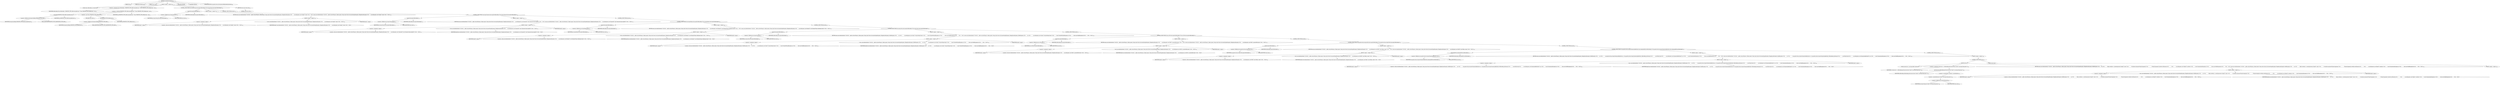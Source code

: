 digraph "createAttributeSetter" {  
"1200" [label = <(METHOD,createAttributeSetter)<SUB>696</SUB>> ]
"1201" [label = <(PARAM,this)<SUB>696</SUB>> ]
"1202" [label = <(PARAM,final Method m)<SUB>696</SUB>> ]
"1203" [label = <(PARAM,Class arg)<SUB>697</SUB>> ]
"1204" [label = <(BLOCK,&lt;empty&gt;,&lt;empty&gt;)<SUB>697</SUB>> ]
"1205" [label = <(LOCAL,Class reflectedArg: java.lang.Class)> ]
"1206" [label = <(&lt;operator&gt;.assignment,Class reflectedArg = PRIMITIVE_TYPE_MAP.containsKey(arg) ? (Class) PRIMITIVE_TYPE_MAP.get(arg) : arg)<SUB>700</SUB>> ]
"1207" [label = <(IDENTIFIER,reflectedArg,Class reflectedArg = PRIMITIVE_TYPE_MAP.containsKey(arg) ? (Class) PRIMITIVE_TYPE_MAP.get(arg) : arg)<SUB>700</SUB>> ]
"1208" [label = <(&lt;operator&gt;.conditional,PRIMITIVE_TYPE_MAP.containsKey(arg) ? (Class) PRIMITIVE_TYPE_MAP.get(arg) : arg)<SUB>700</SUB>> ]
"1209" [label = <(containsKey,PRIMITIVE_TYPE_MAP.containsKey(arg))<SUB>700</SUB>> ]
"1210" [label = <(&lt;operator&gt;.fieldAccess,IntrospectionHelper.PRIMITIVE_TYPE_MAP)<SUB>700</SUB>> ]
"1211" [label = <(IDENTIFIER,IntrospectionHelper,PRIMITIVE_TYPE_MAP.containsKey(arg))<SUB>700</SUB>> ]
"1212" [label = <(FIELD_IDENTIFIER,PRIMITIVE_TYPE_MAP,PRIMITIVE_TYPE_MAP)<SUB>700</SUB>> ]
"1213" [label = <(IDENTIFIER,arg,PRIMITIVE_TYPE_MAP.containsKey(arg))<SUB>700</SUB>> ]
"1214" [label = <(&lt;operator&gt;.cast,(Class) PRIMITIVE_TYPE_MAP.get(arg))<SUB>701</SUB>> ]
"1215" [label = <(TYPE_REF,Class,Class)<SUB>701</SUB>> ]
"1216" [label = <(get,PRIMITIVE_TYPE_MAP.get(arg))<SUB>701</SUB>> ]
"1217" [label = <(&lt;operator&gt;.fieldAccess,IntrospectionHelper.PRIMITIVE_TYPE_MAP)<SUB>701</SUB>> ]
"1218" [label = <(IDENTIFIER,IntrospectionHelper,PRIMITIVE_TYPE_MAP.get(arg))<SUB>701</SUB>> ]
"1219" [label = <(FIELD_IDENTIFIER,PRIMITIVE_TYPE_MAP,PRIMITIVE_TYPE_MAP)<SUB>701</SUB>> ]
"1220" [label = <(IDENTIFIER,arg,PRIMITIVE_TYPE_MAP.get(arg))<SUB>701</SUB>> ]
"1221" [label = <(IDENTIFIER,arg,PRIMITIVE_TYPE_MAP.containsKey(arg) ? (Class) PRIMITIVE_TYPE_MAP.get(arg) : arg)<SUB>701</SUB>> ]
"1222" [label = <(CONTROL_STRUCTURE,if (java.lang.String.class.equals(reflectedArg)),if (java.lang.String.class.equals(reflectedArg)))<SUB>704</SUB>> ]
"1223" [label = <(equals,this.equals(reflectedArg))<SUB>704</SUB>> ]
"1224" [label = <(&lt;operator&gt;.fieldAccess,java.lang.String.class)<SUB>704</SUB>> ]
"1225" [label = <(IDENTIFIER,java.lang.String,this.equals(reflectedArg))<SUB>704</SUB>> ]
"1226" [label = <(FIELD_IDENTIFIER,class,class)<SUB>704</SUB>> ]
"1227" [label = <(IDENTIFIER,reflectedArg,this.equals(reflectedArg))<SUB>704</SUB>> ]
"1228" [label = <(BLOCK,&lt;empty&gt;,&lt;empty&gt;)<SUB>704</SUB>> ]
"1229" [label = <(RETURN,return new AttributeSetter() {\012\012    public void set(Project p, Object parent, String value) throws InvocationTargetException, IllegalAccessException {\012        m.invoke(parent, new String[] { value });\012    }\012};,return new AttributeSetter() {\012\012    public void set(Project p, Object parent, String value) throws InvocationTargetException, IllegalAccessException {\012        m.invoke(parent, new String[] { value });\012    }\012};)<SUB>705</SUB>> ]
"1230" [label = <(BLOCK,&lt;empty&gt;,&lt;empty&gt;)<SUB>705</SUB>> ]
"1231" [label = <(&lt;operator&gt;.assignment,&lt;empty&gt;)> ]
"1232" [label = <(IDENTIFIER,$obj27,&lt;empty&gt;)> ]
"1233" [label = <(&lt;operator&gt;.alloc,new AttributeSetter() {\012\012    public void set(Project p, Object parent, String value) throws InvocationTargetException, IllegalAccessException {\012        m.invoke(parent, new String[] { value });\012    }\012})<SUB>705</SUB>> ]
"1234" [label = <(&lt;init&gt;,new AttributeSetter() {\012\012    public void set(Project p, Object parent, String value) throws InvocationTargetException, IllegalAccessException {\012        m.invoke(parent, new String[] { value });\012    }\012})<SUB>705</SUB>> ]
"1235" [label = <(IDENTIFIER,$obj27,new AttributeSetter() {\012\012    public void set(Project p, Object parent, String value) throws InvocationTargetException, IllegalAccessException {\012        m.invoke(parent, new String[] { value });\012    }\012})> ]
"1236" [label = <(IDENTIFIER,$obj27,&lt;empty&gt;)> ]
"1237" [label = <(CONTROL_STRUCTURE,else,else)<SUB>713</SUB>> ]
"1238" [label = <(CONTROL_STRUCTURE,if (java.lang.Character.class.equals(reflectedArg)),if (java.lang.Character.class.equals(reflectedArg)))<SUB>713</SUB>> ]
"1239" [label = <(equals,this.equals(reflectedArg))<SUB>713</SUB>> ]
"1240" [label = <(&lt;operator&gt;.fieldAccess,java.lang.Character.class)<SUB>713</SUB>> ]
"1241" [label = <(IDENTIFIER,java.lang.Character,this.equals(reflectedArg))<SUB>713</SUB>> ]
"1242" [label = <(FIELD_IDENTIFIER,class,class)<SUB>713</SUB>> ]
"1243" [label = <(IDENTIFIER,reflectedArg,this.equals(reflectedArg))<SUB>713</SUB>> ]
"1244" [label = <(BLOCK,&lt;empty&gt;,&lt;empty&gt;)<SUB>713</SUB>> ]
"1245" [label = <(RETURN,return new AttributeSetter() {\012\012    public void set(Project p, Object parent, String value) throws InvocationTargetException, IllegalAccessException {\012        m.invoke(parent, new Character[] { new Character(value.charAt(0)) });\012    }\012};,return new AttributeSetter() {\012\012    public void set(Project p, Object parent, String value) throws InvocationTargetException, IllegalAccessException {\012        m.invoke(parent, new Character[] { new Character(value.charAt(0)) });\012    }\012};)<SUB>714</SUB>> ]
"1246" [label = <(BLOCK,&lt;empty&gt;,&lt;empty&gt;)<SUB>714</SUB>> ]
"1247" [label = <(&lt;operator&gt;.assignment,&lt;empty&gt;)> ]
"1248" [label = <(IDENTIFIER,$obj28,&lt;empty&gt;)> ]
"1249" [label = <(&lt;operator&gt;.alloc,new AttributeSetter() {\012\012    public void set(Project p, Object parent, String value) throws InvocationTargetException, IllegalAccessException {\012        m.invoke(parent, new Character[] { new Character(value.charAt(0)) });\012    }\012})<SUB>714</SUB>> ]
"1250" [label = <(&lt;init&gt;,new AttributeSetter() {\012\012    public void set(Project p, Object parent, String value) throws InvocationTargetException, IllegalAccessException {\012        m.invoke(parent, new Character[] { new Character(value.charAt(0)) });\012    }\012})<SUB>714</SUB>> ]
"1251" [label = <(IDENTIFIER,$obj28,new AttributeSetter() {\012\012    public void set(Project p, Object parent, String value) throws InvocationTargetException, IllegalAccessException {\012        m.invoke(parent, new Character[] { new Character(value.charAt(0)) });\012    }\012})> ]
"1252" [label = <(IDENTIFIER,$obj28,&lt;empty&gt;)> ]
"1253" [label = <(CONTROL_STRUCTURE,else,else)<SUB>723</SUB>> ]
"1254" [label = <(CONTROL_STRUCTURE,if (java.lang.Boolean.class.equals(reflectedArg)),if (java.lang.Boolean.class.equals(reflectedArg)))<SUB>723</SUB>> ]
"1255" [label = <(equals,this.equals(reflectedArg))<SUB>723</SUB>> ]
"1256" [label = <(&lt;operator&gt;.fieldAccess,java.lang.Boolean.class)<SUB>723</SUB>> ]
"1257" [label = <(IDENTIFIER,java.lang.Boolean,this.equals(reflectedArg))<SUB>723</SUB>> ]
"1258" [label = <(FIELD_IDENTIFIER,class,class)<SUB>723</SUB>> ]
"1259" [label = <(IDENTIFIER,reflectedArg,this.equals(reflectedArg))<SUB>723</SUB>> ]
"1260" [label = <(BLOCK,&lt;empty&gt;,&lt;empty&gt;)<SUB>723</SUB>> ]
"1261" [label = <(RETURN,return new AttributeSetter() {\012\012    public void set(Project p, Object parent, String value) throws InvocationTargetException, IllegalAccessException {\012        m.invoke(parent, new Boolean[] { new Boolean(Project.toBoolean(value)) });\012    }\012};,return new AttributeSetter() {\012\012    public void set(Project p, Object parent, String value) throws InvocationTargetException, IllegalAccessException {\012        m.invoke(parent, new Boolean[] { new Boolean(Project.toBoolean(value)) });\012    }\012};)<SUB>724</SUB>> ]
"1262" [label = <(BLOCK,&lt;empty&gt;,&lt;empty&gt;)<SUB>724</SUB>> ]
"1263" [label = <(&lt;operator&gt;.assignment,&lt;empty&gt;)> ]
"1264" [label = <(IDENTIFIER,$obj29,&lt;empty&gt;)> ]
"1265" [label = <(&lt;operator&gt;.alloc,new AttributeSetter() {\012\012    public void set(Project p, Object parent, String value) throws InvocationTargetException, IllegalAccessException {\012        m.invoke(parent, new Boolean[] { new Boolean(Project.toBoolean(value)) });\012    }\012})<SUB>724</SUB>> ]
"1266" [label = <(&lt;init&gt;,new AttributeSetter() {\012\012    public void set(Project p, Object parent, String value) throws InvocationTargetException, IllegalAccessException {\012        m.invoke(parent, new Boolean[] { new Boolean(Project.toBoolean(value)) });\012    }\012})<SUB>724</SUB>> ]
"1267" [label = <(IDENTIFIER,$obj29,new AttributeSetter() {\012\012    public void set(Project p, Object parent, String value) throws InvocationTargetException, IllegalAccessException {\012        m.invoke(parent, new Boolean[] { new Boolean(Project.toBoolean(value)) });\012    }\012})> ]
"1268" [label = <(IDENTIFIER,$obj29,&lt;empty&gt;)> ]
"1269" [label = <(CONTROL_STRUCTURE,else,else)<SUB>734</SUB>> ]
"1270" [label = <(CONTROL_STRUCTURE,if (java.lang.Class.class.equals(reflectedArg)),if (java.lang.Class.class.equals(reflectedArg)))<SUB>734</SUB>> ]
"1271" [label = <(equals,this.equals(reflectedArg))<SUB>734</SUB>> ]
"1272" [label = <(&lt;operator&gt;.fieldAccess,java.lang.Class.class)<SUB>734</SUB>> ]
"1273" [label = <(IDENTIFIER,java.lang.Class,this.equals(reflectedArg))<SUB>734</SUB>> ]
"1274" [label = <(FIELD_IDENTIFIER,class,class)<SUB>734</SUB>> ]
"1275" [label = <(IDENTIFIER,reflectedArg,this.equals(reflectedArg))<SUB>734</SUB>> ]
"1276" [label = <(BLOCK,&lt;empty&gt;,&lt;empty&gt;)<SUB>734</SUB>> ]
"1277" [label = <(RETURN,return new AttributeSetter() {\012\012    public void set(Project p, Object parent, String value) throws InvocationTargetException, IllegalAccessException, BuildException {\012        try {\012            m.invoke(parent, new Class[] { Class.forName(value) });\012        } catch (ClassNotFoundException ce) {\012            throw new BuildException(ce);\012        }\012    }\012};,return new AttributeSetter() {\012\012    public void set(Project p, Object parent, String value) throws InvocationTargetException, IllegalAccessException, BuildException {\012        try {\012            m.invoke(parent, new Class[] { Class.forName(value) });\012        } catch (ClassNotFoundException ce) {\012            throw new BuildException(ce);\012        }\012    }\012};)<SUB>735</SUB>> ]
"1278" [label = <(BLOCK,&lt;empty&gt;,&lt;empty&gt;)<SUB>735</SUB>> ]
"1279" [label = <(&lt;operator&gt;.assignment,&lt;empty&gt;)> ]
"1280" [label = <(IDENTIFIER,$obj30,&lt;empty&gt;)> ]
"1281" [label = <(&lt;operator&gt;.alloc,new AttributeSetter() {\012\012    public void set(Project p, Object parent, String value) throws InvocationTargetException, IllegalAccessException, BuildException {\012        try {\012            m.invoke(parent, new Class[] { Class.forName(value) });\012        } catch (ClassNotFoundException ce) {\012            throw new BuildException(ce);\012        }\012    }\012})<SUB>735</SUB>> ]
"1282" [label = <(&lt;init&gt;,new AttributeSetter() {\012\012    public void set(Project p, Object parent, String value) throws InvocationTargetException, IllegalAccessException, BuildException {\012        try {\012            m.invoke(parent, new Class[] { Class.forName(value) });\012        } catch (ClassNotFoundException ce) {\012            throw new BuildException(ce);\012        }\012    }\012})<SUB>735</SUB>> ]
"1283" [label = <(IDENTIFIER,$obj30,new AttributeSetter() {\012\012    public void set(Project p, Object parent, String value) throws InvocationTargetException, IllegalAccessException, BuildException {\012        try {\012            m.invoke(parent, new Class[] { Class.forName(value) });\012        } catch (ClassNotFoundException ce) {\012            throw new BuildException(ce);\012        }\012    }\012})> ]
"1284" [label = <(IDENTIFIER,$obj30,&lt;empty&gt;)> ]
"1285" [label = <(CONTROL_STRUCTURE,else,else)<SUB>747</SUB>> ]
"1286" [label = <(CONTROL_STRUCTURE,if (java.io.File.class.equals(reflectedArg)),if (java.io.File.class.equals(reflectedArg)))<SUB>747</SUB>> ]
"1287" [label = <(equals,this.equals(reflectedArg))<SUB>747</SUB>> ]
"1288" [label = <(&lt;operator&gt;.fieldAccess,java.io.File.class)<SUB>747</SUB>> ]
"1289" [label = <(IDENTIFIER,java.io.File,this.equals(reflectedArg))<SUB>747</SUB>> ]
"1290" [label = <(FIELD_IDENTIFIER,class,class)<SUB>747</SUB>> ]
"1291" [label = <(IDENTIFIER,reflectedArg,this.equals(reflectedArg))<SUB>747</SUB>> ]
"1292" [label = <(BLOCK,&lt;empty&gt;,&lt;empty&gt;)<SUB>747</SUB>> ]
"1293" [label = <(RETURN,return new AttributeSetter() {\012\012    public void set(Project p, Object parent, String value) throws InvocationTargetException, IllegalAccessException {\012        m.invoke(parent, new File[] { p.resolveFile(value) });\012    }\012};,return new AttributeSetter() {\012\012    public void set(Project p, Object parent, String value) throws InvocationTargetException, IllegalAccessException {\012        m.invoke(parent, new File[] { p.resolveFile(value) });\012    }\012};)<SUB>748</SUB>> ]
"1294" [label = <(BLOCK,&lt;empty&gt;,&lt;empty&gt;)<SUB>748</SUB>> ]
"1295" [label = <(&lt;operator&gt;.assignment,&lt;empty&gt;)> ]
"1296" [label = <(IDENTIFIER,$obj31,&lt;empty&gt;)> ]
"1297" [label = <(&lt;operator&gt;.alloc,new AttributeSetter() {\012\012    public void set(Project p, Object parent, String value) throws InvocationTargetException, IllegalAccessException {\012        m.invoke(parent, new File[] { p.resolveFile(value) });\012    }\012})<SUB>748</SUB>> ]
"1298" [label = <(&lt;init&gt;,new AttributeSetter() {\012\012    public void set(Project p, Object parent, String value) throws InvocationTargetException, IllegalAccessException {\012        m.invoke(parent, new File[] { p.resolveFile(value) });\012    }\012})<SUB>748</SUB>> ]
"1299" [label = <(IDENTIFIER,$obj31,new AttributeSetter() {\012\012    public void set(Project p, Object parent, String value) throws InvocationTargetException, IllegalAccessException {\012        m.invoke(parent, new File[] { p.resolveFile(value) });\012    }\012})> ]
"1300" [label = <(IDENTIFIER,$obj31,&lt;empty&gt;)> ]
"1301" [label = <(CONTROL_STRUCTURE,else,else)<SUB>757</SUB>> ]
"1302" [label = <(CONTROL_STRUCTURE,if (org.apache.tools.ant.types.Path.class.equals(reflectedArg)),if (org.apache.tools.ant.types.Path.class.equals(reflectedArg)))<SUB>757</SUB>> ]
"1303" [label = <(equals,equals(reflectedArg))<SUB>757</SUB>> ]
"1304" [label = <(&lt;operator&gt;.fieldAccess,org.apache.tools.ant.types.Path.class)<SUB>757</SUB>> ]
"1305" [label = <(IDENTIFIER,org.apache.tools.ant.types.Path,equals(reflectedArg))<SUB>757</SUB>> ]
"1306" [label = <(FIELD_IDENTIFIER,class,class)<SUB>757</SUB>> ]
"1307" [label = <(IDENTIFIER,reflectedArg,equals(reflectedArg))<SUB>757</SUB>> ]
"1308" [label = <(BLOCK,&lt;empty&gt;,&lt;empty&gt;)<SUB>757</SUB>> ]
"1309" [label = <(RETURN,return new AttributeSetter() {\012\012    public void set(Project p, Object parent, String value) throws InvocationTargetException, IllegalAccessException {\012        m.invoke(parent, new Path[] { new Path(p, value) });\012    }\012};,return new AttributeSetter() {\012\012    public void set(Project p, Object parent, String value) throws InvocationTargetException, IllegalAccessException {\012        m.invoke(parent, new Path[] { new Path(p, value) });\012    }\012};)<SUB>758</SUB>> ]
"1310" [label = <(BLOCK,&lt;empty&gt;,&lt;empty&gt;)<SUB>758</SUB>> ]
"1311" [label = <(&lt;operator&gt;.assignment,&lt;empty&gt;)> ]
"1312" [label = <(IDENTIFIER,$obj32,&lt;empty&gt;)> ]
"1313" [label = <(&lt;operator&gt;.alloc,new AttributeSetter() {\012\012    public void set(Project p, Object parent, String value) throws InvocationTargetException, IllegalAccessException {\012        m.invoke(parent, new Path[] { new Path(p, value) });\012    }\012})<SUB>758</SUB>> ]
"1314" [label = <(&lt;init&gt;,new AttributeSetter() {\012\012    public void set(Project p, Object parent, String value) throws InvocationTargetException, IllegalAccessException {\012        m.invoke(parent, new Path[] { new Path(p, value) });\012    }\012})<SUB>758</SUB>> ]
"1315" [label = <(IDENTIFIER,$obj32,new AttributeSetter() {\012\012    public void set(Project p, Object parent, String value) throws InvocationTargetException, IllegalAccessException {\012        m.invoke(parent, new Path[] { new Path(p, value) });\012    }\012})> ]
"1316" [label = <(IDENTIFIER,$obj32,&lt;empty&gt;)> ]
"1317" [label = <(CONTROL_STRUCTURE,else,else)<SUB>767</SUB>> ]
"1318" [label = <(CONTROL_STRUCTURE,if (org.apache.tools.ant.types.EnumeratedAttribute.class.isAssignableFrom(reflectedArg)),if (org.apache.tools.ant.types.EnumeratedAttribute.class.isAssignableFrom(reflectedArg)))<SUB>767</SUB>> ]
"1319" [label = <(isAssignableFrom,isAssignableFrom(reflectedArg))<SUB>767</SUB>> ]
"1320" [label = <(&lt;operator&gt;.fieldAccess,org.apache.tools.ant.types.EnumeratedAttribute.class)<SUB>767</SUB>> ]
"1321" [label = <(IDENTIFIER,org.apache.tools.ant.types.EnumeratedAttribute,isAssignableFrom(reflectedArg))<SUB>767</SUB>> ]
"1322" [label = <(FIELD_IDENTIFIER,class,class)<SUB>767</SUB>> ]
"1323" [label = <(IDENTIFIER,reflectedArg,isAssignableFrom(reflectedArg))<SUB>767</SUB>> ]
"1324" [label = <(BLOCK,&lt;empty&gt;,&lt;empty&gt;)<SUB>767</SUB>> ]
"1325" [label = <(RETURN,return new AttributeSetter() {\012\012    public void set(Project p, Object parent, String value) throws InvocationTargetException, IllegalAccessException, BuildException {\012        try {\012            org.apache.tools.ant.types.EnumeratedAttribute ea = (org.apache.tools.ant.types.EnumeratedAttribute) reflectedArg.newInstance();\012            ea.setValue(value);\012            m.invoke(parent, new EnumeratedAttribute[] { ea });\012        } catch (InstantiationException ie) {\012            throw new BuildException(ie);\012        }\012    }\012};,return new AttributeSetter() {\012\012    public void set(Project p, Object parent, String value) throws InvocationTargetException, IllegalAccessException, BuildException {\012        try {\012            org.apache.tools.ant.types.EnumeratedAttribute ea = (org.apache.tools.ant.types.EnumeratedAttribute) reflectedArg.newInstance();\012            ea.setValue(value);\012            m.invoke(parent, new EnumeratedAttribute[] { ea });\012        } catch (InstantiationException ie) {\012            throw new BuildException(ie);\012        }\012    }\012};)<SUB>768</SUB>> ]
"1326" [label = <(BLOCK,&lt;empty&gt;,&lt;empty&gt;)<SUB>768</SUB>> ]
"1327" [label = <(&lt;operator&gt;.assignment,&lt;empty&gt;)> ]
"1328" [label = <(IDENTIFIER,$obj33,&lt;empty&gt;)> ]
"1329" [label = <(&lt;operator&gt;.alloc,new AttributeSetter() {\012\012    public void set(Project p, Object parent, String value) throws InvocationTargetException, IllegalAccessException, BuildException {\012        try {\012            org.apache.tools.ant.types.EnumeratedAttribute ea = (org.apache.tools.ant.types.EnumeratedAttribute) reflectedArg.newInstance();\012            ea.setValue(value);\012            m.invoke(parent, new EnumeratedAttribute[] { ea });\012        } catch (InstantiationException ie) {\012            throw new BuildException(ie);\012        }\012    }\012})<SUB>768</SUB>> ]
"1330" [label = <(&lt;init&gt;,new AttributeSetter() {\012\012    public void set(Project p, Object parent, String value) throws InvocationTargetException, IllegalAccessException, BuildException {\012        try {\012            org.apache.tools.ant.types.EnumeratedAttribute ea = (org.apache.tools.ant.types.EnumeratedAttribute) reflectedArg.newInstance();\012            ea.setValue(value);\012            m.invoke(parent, new EnumeratedAttribute[] { ea });\012        } catch (InstantiationException ie) {\012            throw new BuildException(ie);\012        }\012    }\012})<SUB>768</SUB>> ]
"1331" [label = <(IDENTIFIER,$obj33,new AttributeSetter() {\012\012    public void set(Project p, Object parent, String value) throws InvocationTargetException, IllegalAccessException, BuildException {\012        try {\012            org.apache.tools.ant.types.EnumeratedAttribute ea = (org.apache.tools.ant.types.EnumeratedAttribute) reflectedArg.newInstance();\012            ea.setValue(value);\012            m.invoke(parent, new EnumeratedAttribute[] { ea });\012        } catch (InstantiationException ie) {\012            throw new BuildException(ie);\012        }\012    }\012})> ]
"1332" [label = <(IDENTIFIER,$obj33,&lt;empty&gt;)> ]
"1333" [label = <(CONTROL_STRUCTURE,else,else)<SUB>785</SUB>> ]
"1334" [label = <(BLOCK,&lt;empty&gt;,&lt;empty&gt;)<SUB>785</SUB>> ]
"1335" [label = <(CONTROL_STRUCTURE,try,try)<SUB>787</SUB>> ]
"1336" [label = <(BLOCK,try,try)<SUB>787</SUB>> ]
"1337" [label = <(LOCAL,Constructor c: java.lang.reflect.Constructor)> ]
"1338" [label = <(&lt;operator&gt;.assignment,Constructor c = reflectedArg.getConstructor(new Class[] { java.lang.String.class }))<SUB>788</SUB>> ]
"1339" [label = <(IDENTIFIER,c,Constructor c = reflectedArg.getConstructor(new Class[] { java.lang.String.class }))<SUB>788</SUB>> ]
"1340" [label = <(getConstructor,reflectedArg.getConstructor(new Class[] { java.lang.String.class }))<SUB>789</SUB>> ]
"1341" [label = <(IDENTIFIER,reflectedArg,reflectedArg.getConstructor(new Class[] { java.lang.String.class }))<SUB>789</SUB>> ]
"1342" [label = <(&lt;operator&gt;.arrayInitializer,&lt;operator&gt;.arrayInitializer)<SUB>789</SUB>> ]
"1343" [label = <(&lt;operator&gt;.arrayInitializer,new Class[] { java.lang.String.class })<SUB>789</SUB>> ]
"1344" [label = <(&lt;operator&gt;.fieldAccess,java.lang.String.class)<SUB>789</SUB>> ]
"1345" [label = <(IDENTIFIER,java.lang.String,new Class[] { java.lang.String.class })<SUB>789</SUB>> ]
"1346" [label = <(FIELD_IDENTIFIER,class,class)<SUB>789</SUB>> ]
"1347" [label = <(RETURN,return new AttributeSetter() {\012\012    public void set(Project p, Object parent, String value) throws InvocationTargetException, IllegalAccessException, BuildException {\012        try {\012            Object attribute = c.newInstance(new String[] { value });\012            if (attribute instanceof ProjectComponent) {\012                ((ProjectComponent) attribute).setProject(p);\012            }\012            m.invoke(parent, new Object[] { attribute });\012        } catch (InstantiationException ie) {\012            throw new BuildException(ie);\012        }\012    }\012};,return new AttributeSetter() {\012\012    public void set(Project p, Object parent, String value) throws InvocationTargetException, IllegalAccessException, BuildException {\012        try {\012            Object attribute = c.newInstance(new String[] { value });\012            if (attribute instanceof ProjectComponent) {\012                ((ProjectComponent) attribute).setProject(p);\012            }\012            m.invoke(parent, new Object[] { attribute });\012        } catch (InstantiationException ie) {\012            throw new BuildException(ie);\012        }\012    }\012};)<SUB>791</SUB>> ]
"1348" [label = <(BLOCK,&lt;empty&gt;,&lt;empty&gt;)<SUB>791</SUB>> ]
"1349" [label = <(&lt;operator&gt;.assignment,&lt;empty&gt;)> ]
"1350" [label = <(IDENTIFIER,$obj34,&lt;empty&gt;)> ]
"1351" [label = <(&lt;operator&gt;.alloc,new AttributeSetter() {\012\012    public void set(Project p, Object parent, String value) throws InvocationTargetException, IllegalAccessException, BuildException {\012        try {\012            Object attribute = c.newInstance(new String[] { value });\012            if (attribute instanceof ProjectComponent) {\012                ((ProjectComponent) attribute).setProject(p);\012            }\012            m.invoke(parent, new Object[] { attribute });\012        } catch (InstantiationException ie) {\012            throw new BuildException(ie);\012        }\012    }\012})<SUB>791</SUB>> ]
"1352" [label = <(&lt;init&gt;,new AttributeSetter() {\012\012    public void set(Project p, Object parent, String value) throws InvocationTargetException, IllegalAccessException, BuildException {\012        try {\012            Object attribute = c.newInstance(new String[] { value });\012            if (attribute instanceof ProjectComponent) {\012                ((ProjectComponent) attribute).setProject(p);\012            }\012            m.invoke(parent, new Object[] { attribute });\012        } catch (InstantiationException ie) {\012            throw new BuildException(ie);\012        }\012    }\012})<SUB>791</SUB>> ]
"1353" [label = <(IDENTIFIER,$obj34,new AttributeSetter() {\012\012    public void set(Project p, Object parent, String value) throws InvocationTargetException, IllegalAccessException, BuildException {\012        try {\012            Object attribute = c.newInstance(new String[] { value });\012            if (attribute instanceof ProjectComponent) {\012                ((ProjectComponent) attribute).setProject(p);\012            }\012            m.invoke(parent, new Object[] { attribute });\012        } catch (InstantiationException ie) {\012            throw new BuildException(ie);\012        }\012    }\012})> ]
"1354" [label = <(IDENTIFIER,$obj34,&lt;empty&gt;)> ]
"1355" [label = <(BLOCK,catch,catch)> ]
"1356" [label = <(BLOCK,&lt;empty&gt;,&lt;empty&gt;)<SUB>807</SUB>> ]
"1357" [label = <(RETURN,return null;,return null;)<SUB>811</SUB>> ]
"1358" [label = <(LITERAL,null,return null;)<SUB>811</SUB>> ]
"1359" [label = <(MODIFIER,PRIVATE)> ]
"1360" [label = <(MODIFIER,VIRTUAL)> ]
"1361" [label = <(METHOD_RETURN,org.apache.tools.ant.IntrospectionHelper$AttributeSetter)<SUB>696</SUB>> ]
  "1200" -> "1201" 
  "1200" -> "1202" 
  "1200" -> "1203" 
  "1200" -> "1204" 
  "1200" -> "1359" 
  "1200" -> "1360" 
  "1200" -> "1361" 
  "1204" -> "1205" 
  "1204" -> "1206" 
  "1204" -> "1222" 
  "1204" -> "1357" 
  "1206" -> "1207" 
  "1206" -> "1208" 
  "1208" -> "1209" 
  "1208" -> "1214" 
  "1208" -> "1221" 
  "1209" -> "1210" 
  "1209" -> "1213" 
  "1210" -> "1211" 
  "1210" -> "1212" 
  "1214" -> "1215" 
  "1214" -> "1216" 
  "1216" -> "1217" 
  "1216" -> "1220" 
  "1217" -> "1218" 
  "1217" -> "1219" 
  "1222" -> "1223" 
  "1222" -> "1228" 
  "1222" -> "1237" 
  "1223" -> "1224" 
  "1223" -> "1227" 
  "1224" -> "1225" 
  "1224" -> "1226" 
  "1228" -> "1229" 
  "1229" -> "1230" 
  "1230" -> "1231" 
  "1230" -> "1234" 
  "1230" -> "1236" 
  "1231" -> "1232" 
  "1231" -> "1233" 
  "1234" -> "1235" 
  "1237" -> "1238" 
  "1238" -> "1239" 
  "1238" -> "1244" 
  "1238" -> "1253" 
  "1239" -> "1240" 
  "1239" -> "1243" 
  "1240" -> "1241" 
  "1240" -> "1242" 
  "1244" -> "1245" 
  "1245" -> "1246" 
  "1246" -> "1247" 
  "1246" -> "1250" 
  "1246" -> "1252" 
  "1247" -> "1248" 
  "1247" -> "1249" 
  "1250" -> "1251" 
  "1253" -> "1254" 
  "1254" -> "1255" 
  "1254" -> "1260" 
  "1254" -> "1269" 
  "1255" -> "1256" 
  "1255" -> "1259" 
  "1256" -> "1257" 
  "1256" -> "1258" 
  "1260" -> "1261" 
  "1261" -> "1262" 
  "1262" -> "1263" 
  "1262" -> "1266" 
  "1262" -> "1268" 
  "1263" -> "1264" 
  "1263" -> "1265" 
  "1266" -> "1267" 
  "1269" -> "1270" 
  "1270" -> "1271" 
  "1270" -> "1276" 
  "1270" -> "1285" 
  "1271" -> "1272" 
  "1271" -> "1275" 
  "1272" -> "1273" 
  "1272" -> "1274" 
  "1276" -> "1277" 
  "1277" -> "1278" 
  "1278" -> "1279" 
  "1278" -> "1282" 
  "1278" -> "1284" 
  "1279" -> "1280" 
  "1279" -> "1281" 
  "1282" -> "1283" 
  "1285" -> "1286" 
  "1286" -> "1287" 
  "1286" -> "1292" 
  "1286" -> "1301" 
  "1287" -> "1288" 
  "1287" -> "1291" 
  "1288" -> "1289" 
  "1288" -> "1290" 
  "1292" -> "1293" 
  "1293" -> "1294" 
  "1294" -> "1295" 
  "1294" -> "1298" 
  "1294" -> "1300" 
  "1295" -> "1296" 
  "1295" -> "1297" 
  "1298" -> "1299" 
  "1301" -> "1302" 
  "1302" -> "1303" 
  "1302" -> "1308" 
  "1302" -> "1317" 
  "1303" -> "1304" 
  "1303" -> "1307" 
  "1304" -> "1305" 
  "1304" -> "1306" 
  "1308" -> "1309" 
  "1309" -> "1310" 
  "1310" -> "1311" 
  "1310" -> "1314" 
  "1310" -> "1316" 
  "1311" -> "1312" 
  "1311" -> "1313" 
  "1314" -> "1315" 
  "1317" -> "1318" 
  "1318" -> "1319" 
  "1318" -> "1324" 
  "1318" -> "1333" 
  "1319" -> "1320" 
  "1319" -> "1323" 
  "1320" -> "1321" 
  "1320" -> "1322" 
  "1324" -> "1325" 
  "1325" -> "1326" 
  "1326" -> "1327" 
  "1326" -> "1330" 
  "1326" -> "1332" 
  "1327" -> "1328" 
  "1327" -> "1329" 
  "1330" -> "1331" 
  "1333" -> "1334" 
  "1334" -> "1335" 
  "1335" -> "1336" 
  "1335" -> "1355" 
  "1336" -> "1337" 
  "1336" -> "1338" 
  "1336" -> "1347" 
  "1338" -> "1339" 
  "1338" -> "1340" 
  "1340" -> "1341" 
  "1340" -> "1342" 
  "1342" -> "1343" 
  "1343" -> "1344" 
  "1344" -> "1345" 
  "1344" -> "1346" 
  "1347" -> "1348" 
  "1348" -> "1349" 
  "1348" -> "1352" 
  "1348" -> "1354" 
  "1349" -> "1350" 
  "1349" -> "1351" 
  "1352" -> "1353" 
  "1355" -> "1356" 
  "1357" -> "1358" 
}
